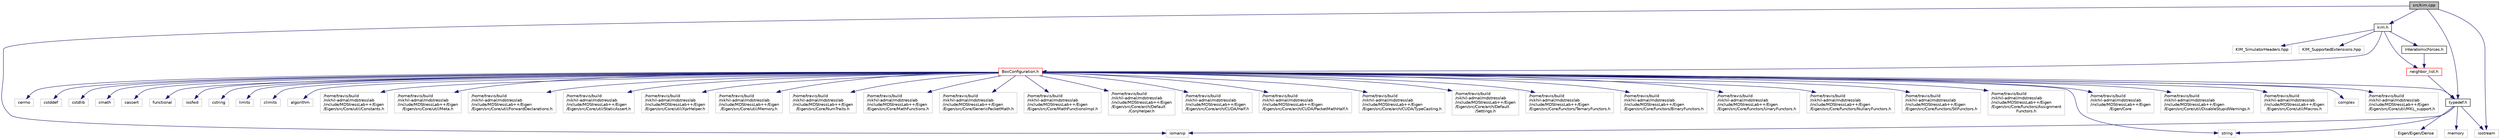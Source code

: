 digraph "src/kim.cpp"
{
  edge [fontname="Helvetica",fontsize="10",labelfontname="Helvetica",labelfontsize="10"];
  node [fontname="Helvetica",fontsize="10",shape=record];
  Node1 [label="src/kim.cpp",height=0.2,width=0.4,color="black", fillcolor="grey75", style="filled", fontcolor="black"];
  Node1 -> Node2 [color="midnightblue",fontsize="10",style="solid",fontname="Helvetica"];
  Node2 [label="iomanip",height=0.2,width=0.4,color="grey75", fillcolor="white", style="filled"];
  Node1 -> Node3 [color="midnightblue",fontsize="10",style="solid",fontname="Helvetica"];
  Node3 [label="iostream",height=0.2,width=0.4,color="grey75", fillcolor="white", style="filled"];
  Node1 -> Node4 [color="midnightblue",fontsize="10",style="solid",fontname="Helvetica"];
  Node4 [label="kim.h",height=0.2,width=0.4,color="black", fillcolor="white", style="filled",URL="$kim_8h.html"];
  Node4 -> Node5 [color="midnightblue",fontsize="10",style="solid",fontname="Helvetica"];
  Node5 [label="KIM_SimulatorHeaders.hpp",height=0.2,width=0.4,color="grey75", fillcolor="white", style="filled"];
  Node4 -> Node6 [color="midnightblue",fontsize="10",style="solid",fontname="Helvetica"];
  Node6 [label="KIM_SupportedExtensions.hpp",height=0.2,width=0.4,color="grey75", fillcolor="white", style="filled"];
  Node4 -> Node7 [color="midnightblue",fontsize="10",style="solid",fontname="Helvetica"];
  Node7 [label="BoxConfiguration.h",height=0.2,width=0.4,color="red", fillcolor="white", style="filled",URL="$BoxConfiguration_8h.html"];
  Node7 -> Node8 [color="midnightblue",fontsize="10",style="solid",fontname="Helvetica"];
  Node8 [label="typedef.h",height=0.2,width=0.4,color="black", fillcolor="white", style="filled",URL="$typedef_8h.html"];
  Node8 -> Node2 [color="midnightblue",fontsize="10",style="solid",fontname="Helvetica"];
  Node8 -> Node9 [color="midnightblue",fontsize="10",style="solid",fontname="Helvetica"];
  Node9 [label="string",height=0.2,width=0.4,color="grey75", fillcolor="white", style="filled"];
  Node8 -> Node3 [color="midnightblue",fontsize="10",style="solid",fontname="Helvetica"];
  Node8 -> Node10 [color="midnightblue",fontsize="10",style="solid",fontname="Helvetica"];
  Node10 [label="Eigen/Eigen/Dense",height=0.2,width=0.4,color="grey75", fillcolor="white", style="filled"];
  Node8 -> Node11 [color="midnightblue",fontsize="10",style="solid",fontname="Helvetica"];
  Node11 [label="memory",height=0.2,width=0.4,color="grey75", fillcolor="white", style="filled"];
  Node7 -> Node12 [color="midnightblue",fontsize="10",style="solid",fontname="Helvetica"];
  Node12 [label="/home/travis/build\l/nikhil-admal/mdstresslab\l/include/MDStressLab++/Eigen\l/Eigen/Core",height=0.2,width=0.4,color="grey75", fillcolor="white", style="filled"];
  Node7 -> Node13 [color="midnightblue",fontsize="10",style="solid",fontname="Helvetica"];
  Node13 [label="/home/travis/build\l/nikhil-admal/mdstresslab\l/include/MDStressLab++/Eigen\l/Eigen/src/Core/util/DisableStupidWarnings.h",height=0.2,width=0.4,color="grey75", fillcolor="white", style="filled"];
  Node7 -> Node14 [color="midnightblue",fontsize="10",style="solid",fontname="Helvetica"];
  Node14 [label="/home/travis/build\l/nikhil-admal/mdstresslab\l/include/MDStressLab++/Eigen\l/Eigen/src/Core/util/Macros.h",height=0.2,width=0.4,color="grey75", fillcolor="white", style="filled"];
  Node7 -> Node15 [color="midnightblue",fontsize="10",style="solid",fontname="Helvetica"];
  Node15 [label="complex",height=0.2,width=0.4,color="grey75", fillcolor="white", style="filled"];
  Node7 -> Node16 [color="midnightblue",fontsize="10",style="solid",fontname="Helvetica"];
  Node16 [label="/home/travis/build\l/nikhil-admal/mdstresslab\l/include/MDStressLab++/Eigen\l/Eigen/src/Core/util/MKL_support.h",height=0.2,width=0.4,color="grey75", fillcolor="white", style="filled"];
  Node7 -> Node17 [color="midnightblue",fontsize="10",style="solid",fontname="Helvetica"];
  Node17 [label="cerrno",height=0.2,width=0.4,color="grey75", fillcolor="white", style="filled"];
  Node7 -> Node18 [color="midnightblue",fontsize="10",style="solid",fontname="Helvetica"];
  Node18 [label="cstddef",height=0.2,width=0.4,color="grey75", fillcolor="white", style="filled"];
  Node7 -> Node19 [color="midnightblue",fontsize="10",style="solid",fontname="Helvetica"];
  Node19 [label="cstdlib",height=0.2,width=0.4,color="grey75", fillcolor="white", style="filled"];
  Node7 -> Node20 [color="midnightblue",fontsize="10",style="solid",fontname="Helvetica"];
  Node20 [label="cmath",height=0.2,width=0.4,color="grey75", fillcolor="white", style="filled"];
  Node7 -> Node21 [color="midnightblue",fontsize="10",style="solid",fontname="Helvetica"];
  Node21 [label="cassert",height=0.2,width=0.4,color="grey75", fillcolor="white", style="filled"];
  Node7 -> Node22 [color="midnightblue",fontsize="10",style="solid",fontname="Helvetica"];
  Node22 [label="functional",height=0.2,width=0.4,color="grey75", fillcolor="white", style="filled"];
  Node7 -> Node23 [color="midnightblue",fontsize="10",style="solid",fontname="Helvetica"];
  Node23 [label="iosfwd",height=0.2,width=0.4,color="grey75", fillcolor="white", style="filled"];
  Node7 -> Node24 [color="midnightblue",fontsize="10",style="solid",fontname="Helvetica"];
  Node24 [label="cstring",height=0.2,width=0.4,color="grey75", fillcolor="white", style="filled"];
  Node7 -> Node9 [color="midnightblue",fontsize="10",style="solid",fontname="Helvetica"];
  Node7 -> Node25 [color="midnightblue",fontsize="10",style="solid",fontname="Helvetica"];
  Node25 [label="limits",height=0.2,width=0.4,color="grey75", fillcolor="white", style="filled"];
  Node7 -> Node26 [color="midnightblue",fontsize="10",style="solid",fontname="Helvetica"];
  Node26 [label="climits",height=0.2,width=0.4,color="grey75", fillcolor="white", style="filled"];
  Node7 -> Node27 [color="midnightblue",fontsize="10",style="solid",fontname="Helvetica"];
  Node27 [label="algorithm",height=0.2,width=0.4,color="grey75", fillcolor="white", style="filled"];
  Node7 -> Node28 [color="midnightblue",fontsize="10",style="solid",fontname="Helvetica"];
  Node28 [label="/home/travis/build\l/nikhil-admal/mdstresslab\l/include/MDStressLab++/Eigen\l/Eigen/src/Core/util/Constants.h",height=0.2,width=0.4,color="grey75", fillcolor="white", style="filled"];
  Node7 -> Node29 [color="midnightblue",fontsize="10",style="solid",fontname="Helvetica"];
  Node29 [label="/home/travis/build\l/nikhil-admal/mdstresslab\l/include/MDStressLab++/Eigen\l/Eigen/src/Core/util/Meta.h",height=0.2,width=0.4,color="grey75", fillcolor="white", style="filled"];
  Node7 -> Node30 [color="midnightblue",fontsize="10",style="solid",fontname="Helvetica"];
  Node30 [label="/home/travis/build\l/nikhil-admal/mdstresslab\l/include/MDStressLab++/Eigen\l/Eigen/src/Core/util/ForwardDeclarations.h",height=0.2,width=0.4,color="grey75", fillcolor="white", style="filled"];
  Node7 -> Node31 [color="midnightblue",fontsize="10",style="solid",fontname="Helvetica"];
  Node31 [label="/home/travis/build\l/nikhil-admal/mdstresslab\l/include/MDStressLab++/Eigen\l/Eigen/src/Core/util/StaticAssert.h",height=0.2,width=0.4,color="grey75", fillcolor="white", style="filled"];
  Node7 -> Node32 [color="midnightblue",fontsize="10",style="solid",fontname="Helvetica"];
  Node32 [label="/home/travis/build\l/nikhil-admal/mdstresslab\l/include/MDStressLab++/Eigen\l/Eigen/src/Core/util/XprHelper.h",height=0.2,width=0.4,color="grey75", fillcolor="white", style="filled"];
  Node7 -> Node33 [color="midnightblue",fontsize="10",style="solid",fontname="Helvetica"];
  Node33 [label="/home/travis/build\l/nikhil-admal/mdstresslab\l/include/MDStressLab++/Eigen\l/Eigen/src/Core/util/Memory.h",height=0.2,width=0.4,color="grey75", fillcolor="white", style="filled"];
  Node7 -> Node34 [color="midnightblue",fontsize="10",style="solid",fontname="Helvetica"];
  Node34 [label="/home/travis/build\l/nikhil-admal/mdstresslab\l/include/MDStressLab++/Eigen\l/Eigen/src/Core/NumTraits.h",height=0.2,width=0.4,color="grey75", fillcolor="white", style="filled"];
  Node7 -> Node35 [color="midnightblue",fontsize="10",style="solid",fontname="Helvetica"];
  Node35 [label="/home/travis/build\l/nikhil-admal/mdstresslab\l/include/MDStressLab++/Eigen\l/Eigen/src/Core/MathFunctions.h",height=0.2,width=0.4,color="grey75", fillcolor="white", style="filled"];
  Node7 -> Node36 [color="midnightblue",fontsize="10",style="solid",fontname="Helvetica"];
  Node36 [label="/home/travis/build\l/nikhil-admal/mdstresslab\l/include/MDStressLab++/Eigen\l/Eigen/src/Core/GenericPacketMath.h",height=0.2,width=0.4,color="grey75", fillcolor="white", style="filled"];
  Node7 -> Node37 [color="midnightblue",fontsize="10",style="solid",fontname="Helvetica"];
  Node37 [label="/home/travis/build\l/nikhil-admal/mdstresslab\l/include/MDStressLab++/Eigen\l/Eigen/src/Core/MathFunctionsImpl.h",height=0.2,width=0.4,color="grey75", fillcolor="white", style="filled"];
  Node7 -> Node38 [color="midnightblue",fontsize="10",style="solid",fontname="Helvetica"];
  Node38 [label="/home/travis/build\l/nikhil-admal/mdstresslab\l/include/MDStressLab++/Eigen\l/Eigen/src/Core/arch/Default\l/ConjHelper.h",height=0.2,width=0.4,color="grey75", fillcolor="white", style="filled"];
  Node7 -> Node39 [color="midnightblue",fontsize="10",style="solid",fontname="Helvetica"];
  Node39 [label="/home/travis/build\l/nikhil-admal/mdstresslab\l/include/MDStressLab++/Eigen\l/Eigen/src/Core/arch/CUDA/Half.h",height=0.2,width=0.4,color="grey75", fillcolor="white", style="filled"];
  Node7 -> Node40 [color="midnightblue",fontsize="10",style="solid",fontname="Helvetica"];
  Node40 [label="/home/travis/build\l/nikhil-admal/mdstresslab\l/include/MDStressLab++/Eigen\l/Eigen/src/Core/arch/CUDA/PacketMathHalf.h",height=0.2,width=0.4,color="grey75", fillcolor="white", style="filled"];
  Node7 -> Node41 [color="midnightblue",fontsize="10",style="solid",fontname="Helvetica"];
  Node41 [label="/home/travis/build\l/nikhil-admal/mdstresslab\l/include/MDStressLab++/Eigen\l/Eigen/src/Core/arch/CUDA/TypeCasting.h",height=0.2,width=0.4,color="grey75", fillcolor="white", style="filled"];
  Node7 -> Node42 [color="midnightblue",fontsize="10",style="solid",fontname="Helvetica"];
  Node42 [label="/home/travis/build\l/nikhil-admal/mdstresslab\l/include/MDStressLab++/Eigen\l/Eigen/src/Core/arch/Default\l/Settings.h",height=0.2,width=0.4,color="grey75", fillcolor="white", style="filled"];
  Node7 -> Node43 [color="midnightblue",fontsize="10",style="solid",fontname="Helvetica"];
  Node43 [label="/home/travis/build\l/nikhil-admal/mdstresslab\l/include/MDStressLab++/Eigen\l/Eigen/src/Core/functors/TernaryFunctors.h",height=0.2,width=0.4,color="grey75", fillcolor="white", style="filled"];
  Node7 -> Node44 [color="midnightblue",fontsize="10",style="solid",fontname="Helvetica"];
  Node44 [label="/home/travis/build\l/nikhil-admal/mdstresslab\l/include/MDStressLab++/Eigen\l/Eigen/src/Core/functors/BinaryFunctors.h",height=0.2,width=0.4,color="grey75", fillcolor="white", style="filled"];
  Node7 -> Node45 [color="midnightblue",fontsize="10",style="solid",fontname="Helvetica"];
  Node45 [label="/home/travis/build\l/nikhil-admal/mdstresslab\l/include/MDStressLab++/Eigen\l/Eigen/src/Core/functors/UnaryFunctors.h",height=0.2,width=0.4,color="grey75", fillcolor="white", style="filled"];
  Node7 -> Node46 [color="midnightblue",fontsize="10",style="solid",fontname="Helvetica"];
  Node46 [label="/home/travis/build\l/nikhil-admal/mdstresslab\l/include/MDStressLab++/Eigen\l/Eigen/src/Core/functors/NullaryFunctors.h",height=0.2,width=0.4,color="grey75", fillcolor="white", style="filled"];
  Node7 -> Node47 [color="midnightblue",fontsize="10",style="solid",fontname="Helvetica"];
  Node47 [label="/home/travis/build\l/nikhil-admal/mdstresslab\l/include/MDStressLab++/Eigen\l/Eigen/src/Core/functors/StlFunctors.h",height=0.2,width=0.4,color="grey75", fillcolor="white", style="filled"];
  Node7 -> Node48 [color="midnightblue",fontsize="10",style="solid",fontname="Helvetica"];
  Node48 [label="/home/travis/build\l/nikhil-admal/mdstresslab\l/include/MDStressLab++/Eigen\l/Eigen/src/Core/functors/Assignment\lFunctors.h",height=0.2,width=0.4,color="grey75", fillcolor="white", style="filled"];
  Node4 -> Node49 [color="midnightblue",fontsize="10",style="solid",fontname="Helvetica"];
  Node49 [label="neighbor_list.h",height=0.2,width=0.4,color="red", fillcolor="white", style="filled",URL="$neighbor__list_8h.html"];
  Node49 -> Node8 [color="midnightblue",fontsize="10",style="solid",fontname="Helvetica"];
  Node4 -> Node50 [color="midnightblue",fontsize="10",style="solid",fontname="Helvetica"];
  Node50 [label="InteratomicForces.h",height=0.2,width=0.4,color="black", fillcolor="white", style="filled",URL="$InteratomicForces_8h.html"];
  Node50 -> Node49 [color="midnightblue",fontsize="10",style="solid",fontname="Helvetica"];
  Node1 -> Node8 [color="midnightblue",fontsize="10",style="solid",fontname="Helvetica"];
}
